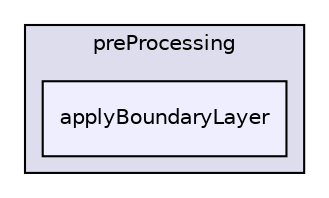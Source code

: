 digraph "applications/utilities/preProcessing/applyBoundaryLayer" {
  bgcolor=transparent;
  compound=true
  node [ fontsize="10", fontname="Helvetica"];
  edge [ labelfontsize="10", labelfontname="Helvetica"];
  subgraph clusterdir_2cb9088fcfa5d85f3ea0b5a37d6be287 {
    graph [ bgcolor="#ddddee", pencolor="black", label="preProcessing" fontname="Helvetica", fontsize="10", URL="dir_2cb9088fcfa5d85f3ea0b5a37d6be287.html"]
  dir_7140ce77d58c8df42cb3016e38c7312a [shape=box, label="applyBoundaryLayer", style="filled", fillcolor="#eeeeff", pencolor="black", URL="dir_7140ce77d58c8df42cb3016e38c7312a.html"];
  }
}
